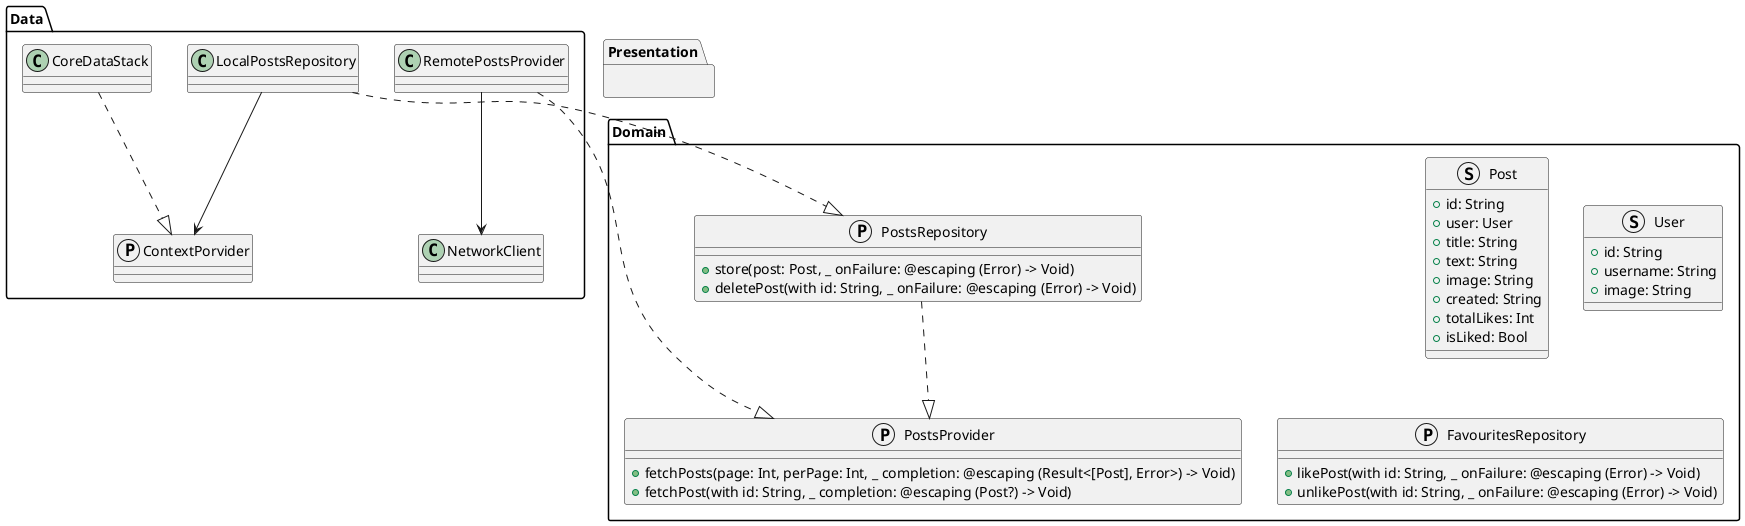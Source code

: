 @startuml

package Domain {
    struct Post {
        + id: String
        + user: User
        + title: String
        + text: String
        + image: String
        + created: String
        + totalLikes: Int
        + isLiked: Bool
    }

    struct User {
        + id: String
        + username: String
        + image: String
    }

    protocol PostsProvider {
        + fetchPosts(page: Int, perPage: Int, _ completion: @escaping (Result<[Post], Error>) -> Void)
        + fetchPost(with id: String, _ completion: @escaping (Post?) -> Void)
    }

    protocol PostsRepository {
        + store(post: Post, _ onFailure: @escaping (Error) -> Void)
        + deletePost(with id: String, _ onFailure: @escaping (Error) -> Void)
    }

    protocol FavouritesRepository {
        + likePost(with id: String, _ onFailure: @escaping (Error) -> Void)
        + unlikePost(with id: String, _ onFailure: @escaping (Error) -> Void)
    }

    PostsRepository ..|> PostsProvider
}

package Presentation {

}

package Data {
    class RemotePostsProvider
    class LocalPostsRepository
    class NetworkClient
    class CoreDataStack
    protocol ContextPorvider

    CoreDataStack ..|> ContextPorvider
    LocalPostsRepository --> ContextPorvider
    RemotePostsProvider --> NetworkClient
}

RemotePostsProvider ..|> PostsProvider
LocalPostsRepository ..|> PostsRepository

@enduml